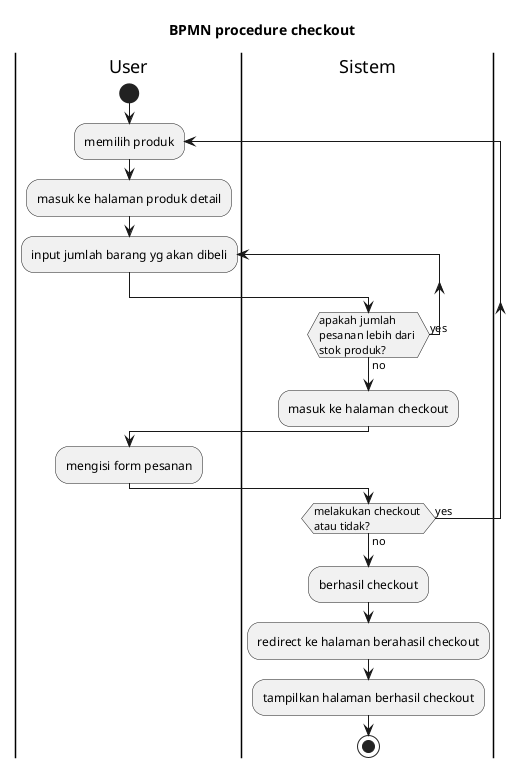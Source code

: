@startuml user-checkout
title BPMN procedure checkout

|User|
start
repeat :memilih produk;
    :masuk ke halaman produk detail;
    repeat :input jumlah barang yg akan dibeli;
    |Sistem|
    repeat while (apakah jumlah \npesanan lebih dari \nstok produk?) is (yes) not (no)
    :masuk ke halaman checkout;
    |User|
    :mengisi form pesanan;
    |Sistem|
repeat while (melakukan checkout \natau tidak?) is (yes) not (no);
:berhasil checkout;
:redirect ke halaman berahasil checkout;
:tampilkan halaman berhasil checkout;
stop
@enduml